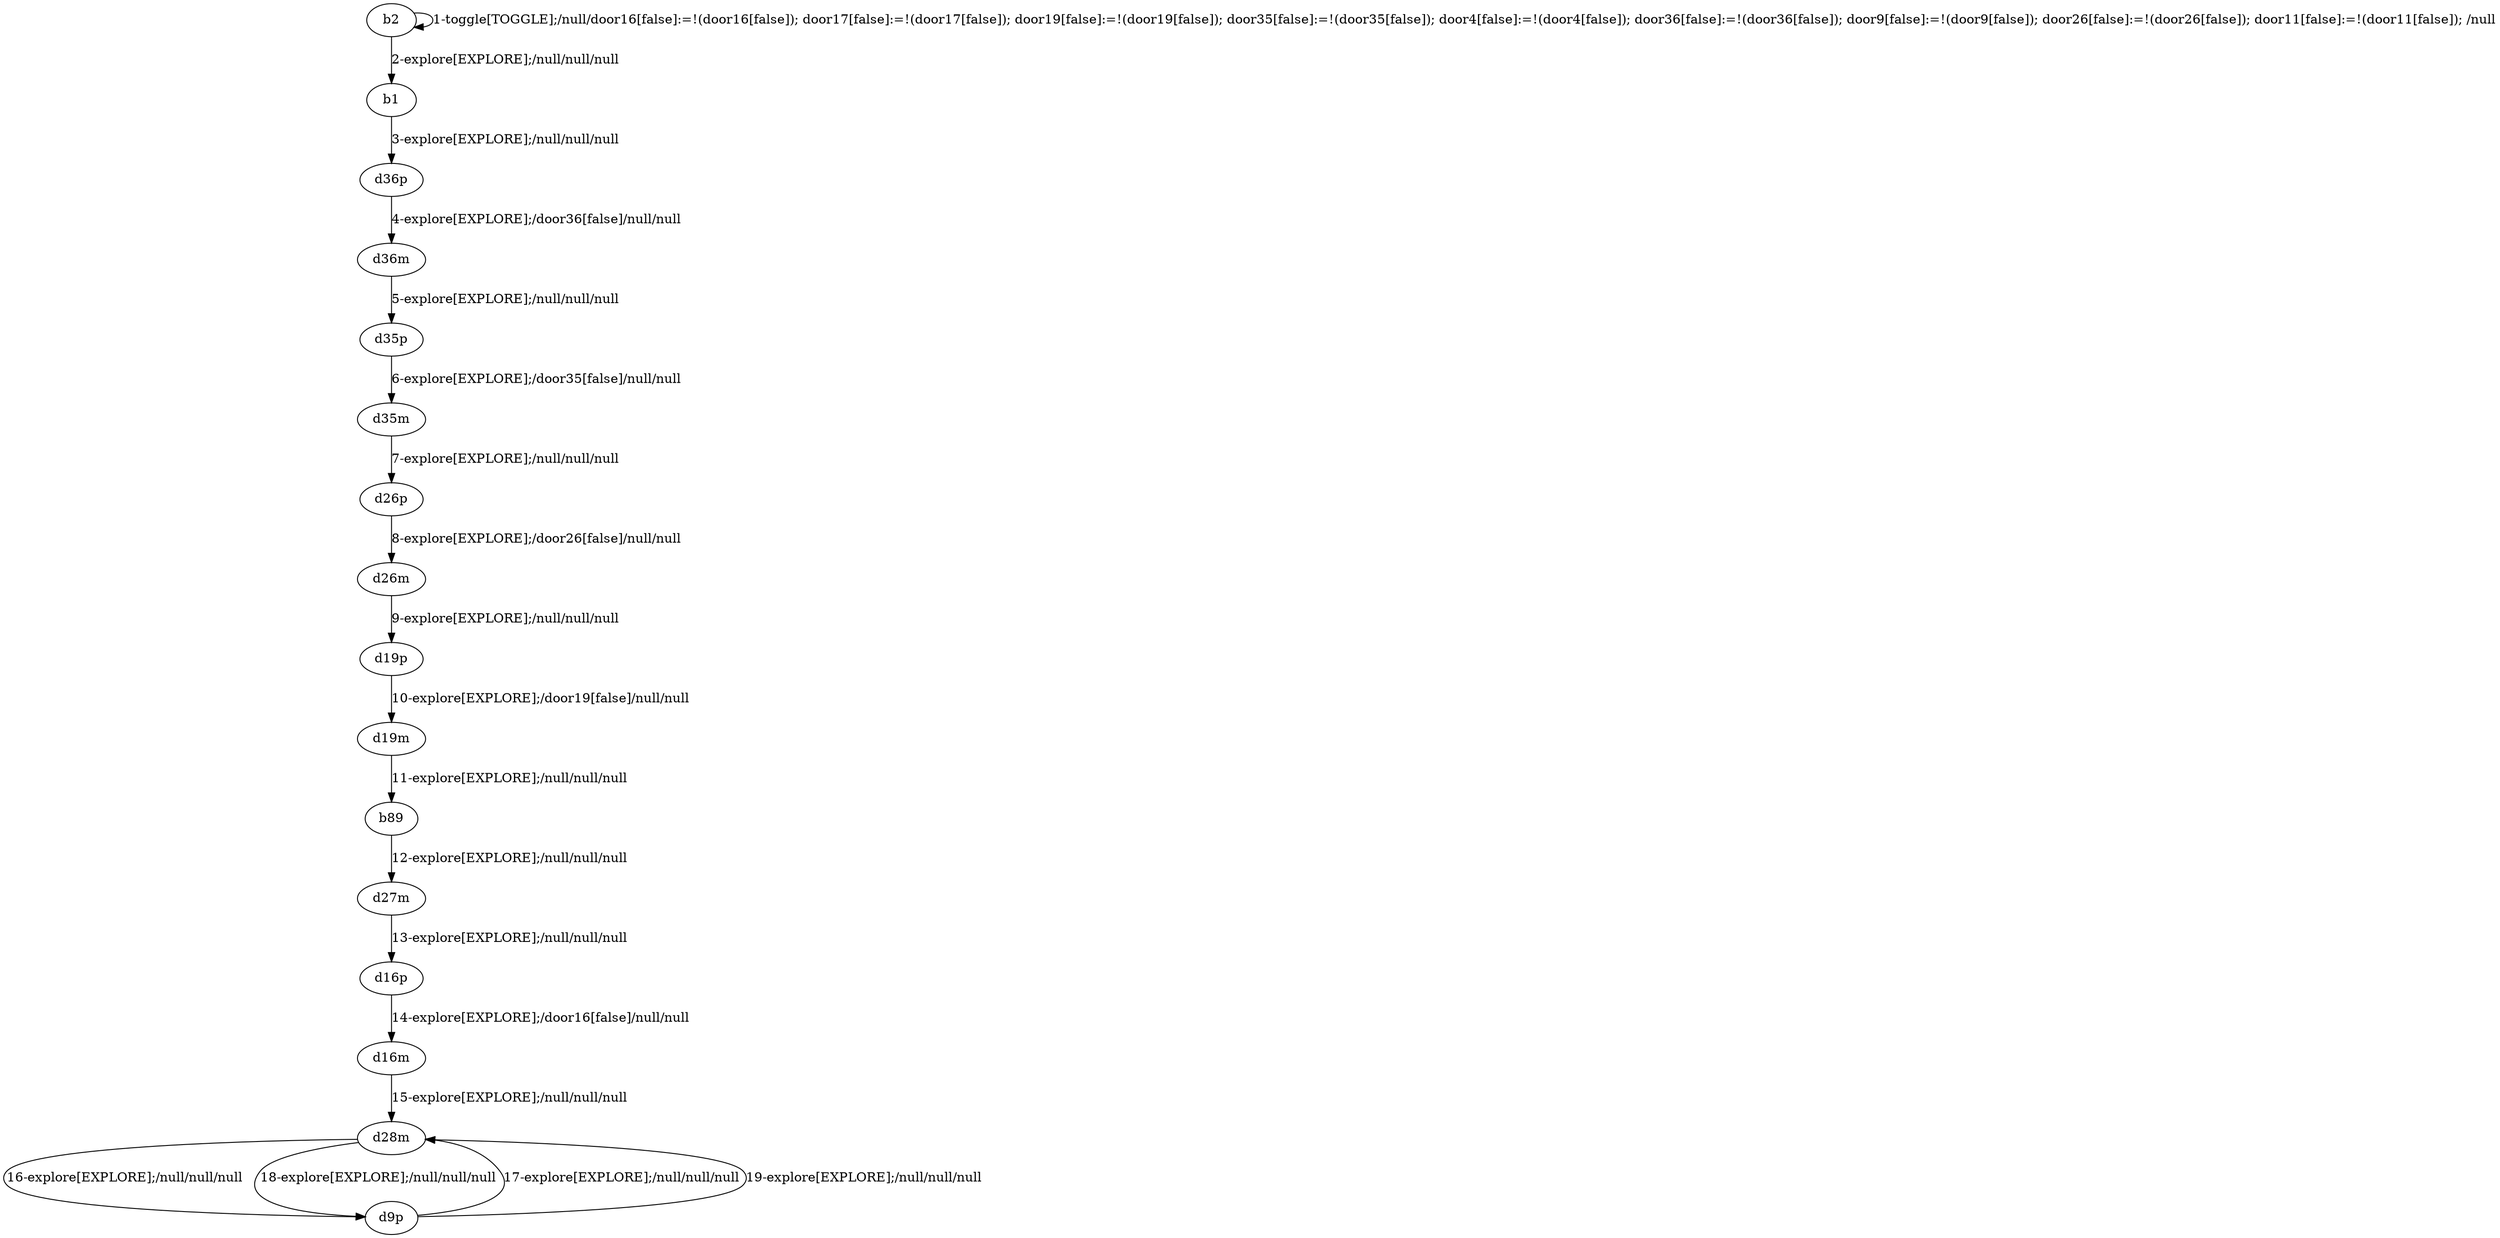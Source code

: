 # Total number of goals covered by this test: 4
# d27m --> d16p
# d9p --> d28m
# d28m --> d9p
# b89 --> d27m

digraph g {
"b2" -> "b2" [label = "1-toggle[TOGGLE];/null/door16[false]:=!(door16[false]); door17[false]:=!(door17[false]); door19[false]:=!(door19[false]); door35[false]:=!(door35[false]); door4[false]:=!(door4[false]); door36[false]:=!(door36[false]); door9[false]:=!(door9[false]); door26[false]:=!(door26[false]); door11[false]:=!(door11[false]); /null"];
"b2" -> "b1" [label = "2-explore[EXPLORE];/null/null/null"];
"b1" -> "d36p" [label = "3-explore[EXPLORE];/null/null/null"];
"d36p" -> "d36m" [label = "4-explore[EXPLORE];/door36[false]/null/null"];
"d36m" -> "d35p" [label = "5-explore[EXPLORE];/null/null/null"];
"d35p" -> "d35m" [label = "6-explore[EXPLORE];/door35[false]/null/null"];
"d35m" -> "d26p" [label = "7-explore[EXPLORE];/null/null/null"];
"d26p" -> "d26m" [label = "8-explore[EXPLORE];/door26[false]/null/null"];
"d26m" -> "d19p" [label = "9-explore[EXPLORE];/null/null/null"];
"d19p" -> "d19m" [label = "10-explore[EXPLORE];/door19[false]/null/null"];
"d19m" -> "b89" [label = "11-explore[EXPLORE];/null/null/null"];
"b89" -> "d27m" [label = "12-explore[EXPLORE];/null/null/null"];
"d27m" -> "d16p" [label = "13-explore[EXPLORE];/null/null/null"];
"d16p" -> "d16m" [label = "14-explore[EXPLORE];/door16[false]/null/null"];
"d16m" -> "d28m" [label = "15-explore[EXPLORE];/null/null/null"];
"d28m" -> "d9p" [label = "16-explore[EXPLORE];/null/null/null"];
"d9p" -> "d28m" [label = "17-explore[EXPLORE];/null/null/null"];
"d28m" -> "d9p" [label = "18-explore[EXPLORE];/null/null/null"];
"d9p" -> "d28m" [label = "19-explore[EXPLORE];/null/null/null"];
}